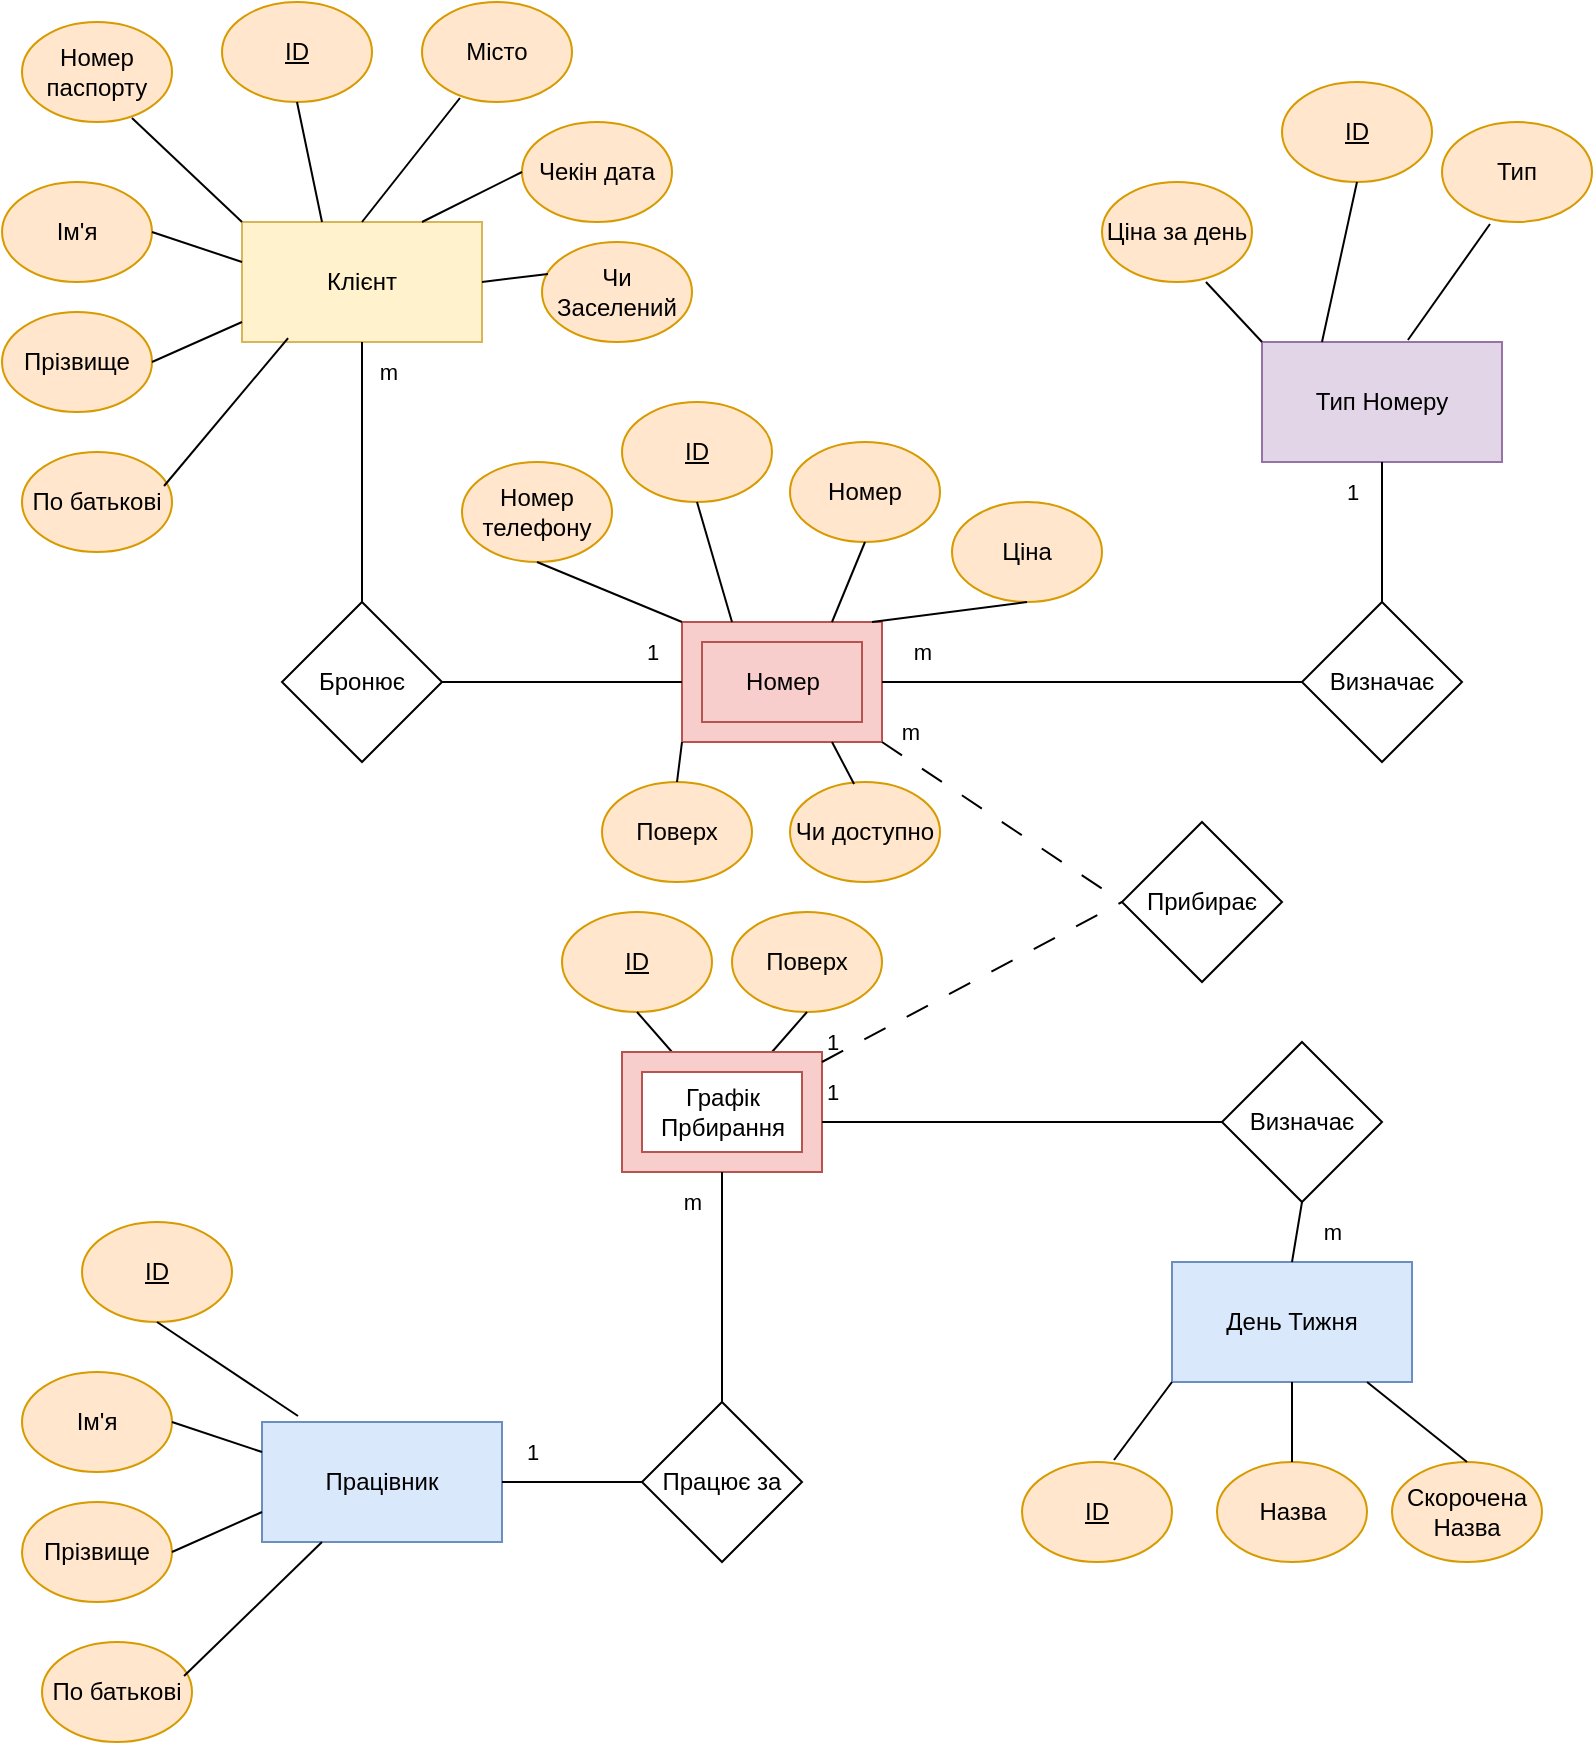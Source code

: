 <mxfile version="24.7.8">
  <diagram name="Сторінка-1" id="mGY6EUEqh4JIwE5MBoQJ">
    <mxGraphModel dx="1509" dy="880" grid="1" gridSize="10" guides="1" tooltips="1" connect="1" arrows="1" fold="1" page="1" pageScale="1" pageWidth="827" pageHeight="1169" math="0" shadow="0">
      <root>
        <mxCell id="0" />
        <mxCell id="1" parent="0" />
        <mxCell id="_Cp_3EZEiBoNaGVnBqOh-29" value="" style="group" vertex="1" connectable="0" parent="1">
          <mxGeometry x="30" y="610" width="240" height="260" as="geometry" />
        </mxCell>
        <mxCell id="_Cp_3EZEiBoNaGVnBqOh-1" value="Працівник" style="rounded=0;whiteSpace=wrap;html=1;fillColor=#dae8fc;strokeColor=#6c8ebf;" vertex="1" parent="_Cp_3EZEiBoNaGVnBqOh-29">
          <mxGeometry x="120" y="100" width="120" height="60" as="geometry" />
        </mxCell>
        <mxCell id="_Cp_3EZEiBoNaGVnBqOh-19" value="&lt;u&gt;ID&lt;/u&gt;" style="ellipse;whiteSpace=wrap;html=1;fillColor=#ffe6cc;strokeColor=#d79b00;" vertex="1" parent="_Cp_3EZEiBoNaGVnBqOh-29">
          <mxGeometry x="30" width="75" height="50" as="geometry" />
        </mxCell>
        <mxCell id="_Cp_3EZEiBoNaGVnBqOh-20" value="" style="endArrow=none;html=1;rounded=0;entryX=0.15;entryY=-0.05;entryDx=0;entryDy=0;entryPerimeter=0;exitX=0.5;exitY=1;exitDx=0;exitDy=0;" edge="1" parent="_Cp_3EZEiBoNaGVnBqOh-29" source="_Cp_3EZEiBoNaGVnBqOh-19" target="_Cp_3EZEiBoNaGVnBqOh-1">
          <mxGeometry width="50" height="50" relative="1" as="geometry">
            <mxPoint x="120" y="50" as="sourcePoint" />
            <mxPoint x="170" as="targetPoint" />
          </mxGeometry>
        </mxCell>
        <mxCell id="_Cp_3EZEiBoNaGVnBqOh-23" value="Ім&#39;я" style="ellipse;whiteSpace=wrap;html=1;fillColor=#ffe6cc;strokeColor=#d79b00;" vertex="1" parent="_Cp_3EZEiBoNaGVnBqOh-29">
          <mxGeometry y="75" width="75" height="50" as="geometry" />
        </mxCell>
        <mxCell id="_Cp_3EZEiBoNaGVnBqOh-24" value="Прізвище" style="ellipse;whiteSpace=wrap;html=1;align=center;fillColor=#ffe6cc;strokeColor=#d79b00;" vertex="1" parent="_Cp_3EZEiBoNaGVnBqOh-29">
          <mxGeometry y="140" width="75" height="50" as="geometry" />
        </mxCell>
        <mxCell id="_Cp_3EZEiBoNaGVnBqOh-25" value="По батькові" style="ellipse;whiteSpace=wrap;html=1;align=center;fillColor=#ffe6cc;strokeColor=#d79b00;" vertex="1" parent="_Cp_3EZEiBoNaGVnBqOh-29">
          <mxGeometry x="10" y="210" width="75" height="50" as="geometry" />
        </mxCell>
        <mxCell id="_Cp_3EZEiBoNaGVnBqOh-26" value="" style="endArrow=none;html=1;rounded=0;entryX=0;entryY=0.25;entryDx=0;entryDy=0;exitX=1;exitY=0.5;exitDx=0;exitDy=0;" edge="1" parent="_Cp_3EZEiBoNaGVnBqOh-29" source="_Cp_3EZEiBoNaGVnBqOh-23" target="_Cp_3EZEiBoNaGVnBqOh-1">
          <mxGeometry width="50" height="50" relative="1" as="geometry">
            <mxPoint x="78" y="60" as="sourcePoint" />
            <mxPoint x="148" y="107" as="targetPoint" />
          </mxGeometry>
        </mxCell>
        <mxCell id="_Cp_3EZEiBoNaGVnBqOh-27" value="" style="endArrow=none;html=1;rounded=0;entryX=0;entryY=0.75;entryDx=0;entryDy=0;exitX=1;exitY=0.5;exitDx=0;exitDy=0;" edge="1" parent="_Cp_3EZEiBoNaGVnBqOh-29" source="_Cp_3EZEiBoNaGVnBqOh-24" target="_Cp_3EZEiBoNaGVnBqOh-1">
          <mxGeometry width="50" height="50" relative="1" as="geometry">
            <mxPoint x="88" y="70" as="sourcePoint" />
            <mxPoint x="158" y="117" as="targetPoint" />
          </mxGeometry>
        </mxCell>
        <mxCell id="_Cp_3EZEiBoNaGVnBqOh-28" value="" style="endArrow=none;html=1;rounded=0;entryX=0.25;entryY=1;entryDx=0;entryDy=0;exitX=0.947;exitY=0.34;exitDx=0;exitDy=0;exitPerimeter=0;" edge="1" parent="_Cp_3EZEiBoNaGVnBqOh-29" source="_Cp_3EZEiBoNaGVnBqOh-25" target="_Cp_3EZEiBoNaGVnBqOh-1">
          <mxGeometry width="50" height="50" relative="1" as="geometry">
            <mxPoint x="98" y="80" as="sourcePoint" />
            <mxPoint x="168" y="127" as="targetPoint" />
          </mxGeometry>
        </mxCell>
        <mxCell id="_Cp_3EZEiBoNaGVnBqOh-38" value="" style="group" vertex="1" connectable="0" parent="1">
          <mxGeometry x="530" y="630" width="260" height="150" as="geometry" />
        </mxCell>
        <mxCell id="_Cp_3EZEiBoNaGVnBqOh-7" value="День Тижня" style="rounded=0;whiteSpace=wrap;html=1;fillColor=#dae8fc;strokeColor=#6c8ebf;" vertex="1" parent="_Cp_3EZEiBoNaGVnBqOh-38">
          <mxGeometry x="75" width="120" height="60" as="geometry" />
        </mxCell>
        <mxCell id="_Cp_3EZEiBoNaGVnBqOh-30" value="&lt;u&gt;ID&lt;/u&gt;" style="ellipse;whiteSpace=wrap;html=1;fillColor=#ffe6cc;strokeColor=#d79b00;" vertex="1" parent="_Cp_3EZEiBoNaGVnBqOh-38">
          <mxGeometry y="100" width="75" height="50" as="geometry" />
        </mxCell>
        <mxCell id="_Cp_3EZEiBoNaGVnBqOh-31" value="" style="endArrow=none;html=1;rounded=0;entryX=0;entryY=1;entryDx=0;entryDy=0;exitX=0.613;exitY=-0.02;exitDx=0;exitDy=0;exitPerimeter=0;" edge="1" parent="_Cp_3EZEiBoNaGVnBqOh-38" source="_Cp_3EZEiBoNaGVnBqOh-30" target="_Cp_3EZEiBoNaGVnBqOh-7">
          <mxGeometry width="50" height="50" relative="1" as="geometry">
            <mxPoint x="57" y="-10" as="sourcePoint" />
            <mxPoint x="75" y="37" as="targetPoint" />
          </mxGeometry>
        </mxCell>
        <mxCell id="_Cp_3EZEiBoNaGVnBqOh-32" value="Назва" style="ellipse;whiteSpace=wrap;html=1;fillColor=#ffe6cc;strokeColor=#d79b00;" vertex="1" parent="_Cp_3EZEiBoNaGVnBqOh-38">
          <mxGeometry x="97.5" y="100" width="75" height="50" as="geometry" />
        </mxCell>
        <mxCell id="_Cp_3EZEiBoNaGVnBqOh-33" value="" style="endArrow=none;html=1;rounded=0;entryX=0.5;entryY=1;entryDx=0;entryDy=0;exitX=0.5;exitY=0;exitDx=0;exitDy=0;" edge="1" parent="_Cp_3EZEiBoNaGVnBqOh-38" source="_Cp_3EZEiBoNaGVnBqOh-32" target="_Cp_3EZEiBoNaGVnBqOh-7">
          <mxGeometry width="50" height="50" relative="1" as="geometry">
            <mxPoint x="67" y="90" as="sourcePoint" />
            <mxPoint x="85" y="137" as="targetPoint" />
          </mxGeometry>
        </mxCell>
        <mxCell id="_Cp_3EZEiBoNaGVnBqOh-34" value="Скорочена Назва" style="ellipse;whiteSpace=wrap;html=1;fillColor=#ffe6cc;strokeColor=#d79b00;" vertex="1" parent="_Cp_3EZEiBoNaGVnBqOh-38">
          <mxGeometry x="185" y="100" width="75" height="50" as="geometry" />
        </mxCell>
        <mxCell id="_Cp_3EZEiBoNaGVnBqOh-35" value="" style="endArrow=none;html=1;rounded=0;exitX=0.5;exitY=0;exitDx=0;exitDy=0;" edge="1" parent="_Cp_3EZEiBoNaGVnBqOh-38" source="_Cp_3EZEiBoNaGVnBqOh-34" target="_Cp_3EZEiBoNaGVnBqOh-7">
          <mxGeometry width="50" height="50" relative="1" as="geometry">
            <mxPoint x="185" y="230" as="sourcePoint" />
            <mxPoint x="203" y="277" as="targetPoint" />
          </mxGeometry>
        </mxCell>
        <mxCell id="_Cp_3EZEiBoNaGVnBqOh-54" value="" style="group" vertex="1" connectable="0" parent="1">
          <mxGeometry x="20" width="385" height="300" as="geometry" />
        </mxCell>
        <mxCell id="_Cp_3EZEiBoNaGVnBqOh-6" value="Клієнт" style="rounded=0;whiteSpace=wrap;html=1;fillColor=#fff2cc;strokeColor=#d6b656;" vertex="1" parent="_Cp_3EZEiBoNaGVnBqOh-54">
          <mxGeometry x="120" y="110" width="120" height="60" as="geometry" />
        </mxCell>
        <mxCell id="_Cp_3EZEiBoNaGVnBqOh-36" value="&lt;u&gt;ID&lt;/u&gt;" style="ellipse;whiteSpace=wrap;html=1;fillColor=#ffe6cc;strokeColor=#d79b00;" vertex="1" parent="_Cp_3EZEiBoNaGVnBqOh-54">
          <mxGeometry x="110" width="75" height="50" as="geometry" />
        </mxCell>
        <mxCell id="_Cp_3EZEiBoNaGVnBqOh-37" value="" style="endArrow=none;html=1;rounded=0;entryX=0.25;entryY=0;entryDx=0;entryDy=0;exitX=0.5;exitY=1;exitDx=0;exitDy=0;" edge="1" parent="_Cp_3EZEiBoNaGVnBqOh-54" source="_Cp_3EZEiBoNaGVnBqOh-36">
          <mxGeometry width="50" height="50" relative="1" as="geometry">
            <mxPoint x="200" y="50" as="sourcePoint" />
            <mxPoint x="160" y="110" as="targetPoint" />
          </mxGeometry>
        </mxCell>
        <mxCell id="_Cp_3EZEiBoNaGVnBqOh-39" value="Ім&#39;я" style="ellipse;whiteSpace=wrap;html=1;fillColor=#ffe6cc;strokeColor=#d79b00;" vertex="1" parent="_Cp_3EZEiBoNaGVnBqOh-54">
          <mxGeometry y="90" width="75" height="50" as="geometry" />
        </mxCell>
        <mxCell id="_Cp_3EZEiBoNaGVnBqOh-40" value="Прізвище" style="ellipse;whiteSpace=wrap;html=1;align=center;fillColor=#ffe6cc;strokeColor=#d79b00;" vertex="1" parent="_Cp_3EZEiBoNaGVnBqOh-54">
          <mxGeometry y="155" width="75" height="50" as="geometry" />
        </mxCell>
        <mxCell id="_Cp_3EZEiBoNaGVnBqOh-41" value="По батькові" style="ellipse;whiteSpace=wrap;html=1;align=center;fillColor=#ffe6cc;strokeColor=#d79b00;" vertex="1" parent="_Cp_3EZEiBoNaGVnBqOh-54">
          <mxGeometry x="10" y="225" width="75" height="50" as="geometry" />
        </mxCell>
        <mxCell id="_Cp_3EZEiBoNaGVnBqOh-42" value="" style="endArrow=none;html=1;rounded=0;entryX=0;entryY=0.25;entryDx=0;entryDy=0;exitX=1;exitY=0.5;exitDx=0;exitDy=0;" edge="1" parent="_Cp_3EZEiBoNaGVnBqOh-54" source="_Cp_3EZEiBoNaGVnBqOh-39">
          <mxGeometry width="50" height="50" relative="1" as="geometry">
            <mxPoint x="78" y="75" as="sourcePoint" />
            <mxPoint x="120" y="130" as="targetPoint" />
          </mxGeometry>
        </mxCell>
        <mxCell id="_Cp_3EZEiBoNaGVnBqOh-43" value="" style="endArrow=none;html=1;rounded=0;entryX=0;entryY=0.75;entryDx=0;entryDy=0;exitX=1;exitY=0.5;exitDx=0;exitDy=0;" edge="1" parent="_Cp_3EZEiBoNaGVnBqOh-54" source="_Cp_3EZEiBoNaGVnBqOh-40">
          <mxGeometry width="50" height="50" relative="1" as="geometry">
            <mxPoint x="88" y="85" as="sourcePoint" />
            <mxPoint x="120" y="160" as="targetPoint" />
          </mxGeometry>
        </mxCell>
        <mxCell id="_Cp_3EZEiBoNaGVnBqOh-44" value="" style="endArrow=none;html=1;rounded=0;entryX=0.192;entryY=0.967;entryDx=0;entryDy=0;exitX=0.947;exitY=0.34;exitDx=0;exitDy=0;exitPerimeter=0;entryPerimeter=0;" edge="1" parent="_Cp_3EZEiBoNaGVnBqOh-54" source="_Cp_3EZEiBoNaGVnBqOh-41" target="_Cp_3EZEiBoNaGVnBqOh-6">
          <mxGeometry width="50" height="50" relative="1" as="geometry">
            <mxPoint x="98" y="95" as="sourcePoint" />
            <mxPoint x="150" y="175" as="targetPoint" />
          </mxGeometry>
        </mxCell>
        <mxCell id="_Cp_3EZEiBoNaGVnBqOh-45" value="Номер паспорту" style="ellipse;whiteSpace=wrap;html=1;align=center;fillColor=#ffe6cc;strokeColor=#d79b00;" vertex="1" parent="_Cp_3EZEiBoNaGVnBqOh-54">
          <mxGeometry x="10" y="10" width="75" height="50" as="geometry" />
        </mxCell>
        <mxCell id="_Cp_3EZEiBoNaGVnBqOh-46" value="Місто" style="ellipse;whiteSpace=wrap;html=1;fillColor=#ffe6cc;strokeColor=#d79b00;" vertex="1" parent="_Cp_3EZEiBoNaGVnBqOh-54">
          <mxGeometry x="210" width="75" height="50" as="geometry" />
        </mxCell>
        <mxCell id="_Cp_3EZEiBoNaGVnBqOh-47" value="Чекін дата" style="ellipse;whiteSpace=wrap;html=1;fillColor=#ffe6cc;strokeColor=#d79b00;" vertex="1" parent="_Cp_3EZEiBoNaGVnBqOh-54">
          <mxGeometry x="260" y="60" width="75" height="50" as="geometry" />
        </mxCell>
        <mxCell id="_Cp_3EZEiBoNaGVnBqOh-48" value="Чи Заселений" style="ellipse;whiteSpace=wrap;html=1;align=center;fillColor=#ffe6cc;strokeColor=#d79b00;" vertex="1" parent="_Cp_3EZEiBoNaGVnBqOh-54">
          <mxGeometry x="270" y="120" width="75" height="50" as="geometry" />
        </mxCell>
        <mxCell id="_Cp_3EZEiBoNaGVnBqOh-50" value="" style="endArrow=none;html=1;rounded=0;entryX=0;entryY=0;entryDx=0;entryDy=0;exitX=0.733;exitY=0.96;exitDx=0;exitDy=0;exitPerimeter=0;" edge="1" parent="_Cp_3EZEiBoNaGVnBqOh-54" source="_Cp_3EZEiBoNaGVnBqOh-45" target="_Cp_3EZEiBoNaGVnBqOh-6">
          <mxGeometry width="50" height="50" relative="1" as="geometry">
            <mxPoint x="158" y="60" as="sourcePoint" />
            <mxPoint x="170" y="120" as="targetPoint" />
          </mxGeometry>
        </mxCell>
        <mxCell id="_Cp_3EZEiBoNaGVnBqOh-51" value="" style="endArrow=none;html=1;rounded=0;entryX=0.5;entryY=0;entryDx=0;entryDy=0;exitX=0.253;exitY=0.96;exitDx=0;exitDy=0;exitPerimeter=0;" edge="1" parent="_Cp_3EZEiBoNaGVnBqOh-54" source="_Cp_3EZEiBoNaGVnBqOh-46" target="_Cp_3EZEiBoNaGVnBqOh-6">
          <mxGeometry width="50" height="50" relative="1" as="geometry">
            <mxPoint x="168" y="70" as="sourcePoint" />
            <mxPoint x="180" y="130" as="targetPoint" />
          </mxGeometry>
        </mxCell>
        <mxCell id="_Cp_3EZEiBoNaGVnBqOh-52" value="" style="endArrow=none;html=1;rounded=0;entryX=0.75;entryY=0;entryDx=0;entryDy=0;exitX=0;exitY=0.5;exitDx=0;exitDy=0;" edge="1" parent="_Cp_3EZEiBoNaGVnBqOh-54" source="_Cp_3EZEiBoNaGVnBqOh-47" target="_Cp_3EZEiBoNaGVnBqOh-6">
          <mxGeometry width="50" height="50" relative="1" as="geometry">
            <mxPoint x="178" y="80" as="sourcePoint" />
            <mxPoint x="190" y="140" as="targetPoint" />
          </mxGeometry>
        </mxCell>
        <mxCell id="_Cp_3EZEiBoNaGVnBqOh-53" value="" style="endArrow=none;html=1;rounded=0;entryX=1;entryY=0.5;entryDx=0;entryDy=0;exitX=0.04;exitY=0.32;exitDx=0;exitDy=0;exitPerimeter=0;" edge="1" parent="_Cp_3EZEiBoNaGVnBqOh-54" source="_Cp_3EZEiBoNaGVnBqOh-48" target="_Cp_3EZEiBoNaGVnBqOh-6">
          <mxGeometry width="50" height="50" relative="1" as="geometry">
            <mxPoint x="188" y="90" as="sourcePoint" />
            <mxPoint x="200" y="150" as="targetPoint" />
          </mxGeometry>
        </mxCell>
        <mxCell id="_Cp_3EZEiBoNaGVnBqOh-75" value="" style="group" vertex="1" connectable="0" parent="_Cp_3EZEiBoNaGVnBqOh-54">
          <mxGeometry x="230" y="200" width="155" height="80" as="geometry" />
        </mxCell>
        <mxCell id="_Cp_3EZEiBoNaGVnBqOh-63" value="&lt;u&gt;ID&lt;/u&gt;" style="ellipse;whiteSpace=wrap;html=1;align=center;fillColor=#ffe6cc;strokeColor=#d79b00;" vertex="1" parent="_Cp_3EZEiBoNaGVnBqOh-75">
          <mxGeometry x="80" width="75" height="50" as="geometry" />
        </mxCell>
        <mxCell id="_Cp_3EZEiBoNaGVnBqOh-66" value="Номер телефону" style="ellipse;whiteSpace=wrap;html=1;align=center;fillColor=#ffe6cc;strokeColor=#d79b00;" vertex="1" parent="_Cp_3EZEiBoNaGVnBqOh-75">
          <mxGeometry y="30" width="75" height="50" as="geometry" />
        </mxCell>
        <mxCell id="_Cp_3EZEiBoNaGVnBqOh-84" value="" style="endArrow=none;html=1;rounded=0;entryX=0.5;entryY=1;entryDx=0;entryDy=0;exitX=0.5;exitY=0;exitDx=0;exitDy=0;" edge="1" parent="_Cp_3EZEiBoNaGVnBqOh-54" source="_Cp_3EZEiBoNaGVnBqOh-82">
          <mxGeometry width="50" height="50" relative="1" as="geometry">
            <mxPoint x="180" y="280" as="sourcePoint" />
            <mxPoint x="180" y="170" as="targetPoint" />
          </mxGeometry>
        </mxCell>
        <mxCell id="_Cp_3EZEiBoNaGVnBqOh-88" value="m" style="text;html=1;align=center;verticalAlign=middle;resizable=0;points=[];autosize=1;strokeColor=none;fillColor=none;fontFamily=Helvetica;fontSize=11;fontColor=default;labelBackgroundColor=default;" vertex="1" parent="_Cp_3EZEiBoNaGVnBqOh-54">
          <mxGeometry x="177.5" y="170" width="30" height="30" as="geometry" />
        </mxCell>
        <mxCell id="_Cp_3EZEiBoNaGVnBqOh-62" value="" style="group" vertex="1" connectable="0" parent="1">
          <mxGeometry x="570" y="40" width="245" height="190" as="geometry" />
        </mxCell>
        <mxCell id="_Cp_3EZEiBoNaGVnBqOh-2" value="Тип Номеру" style="rounded=0;whiteSpace=wrap;html=1;fillColor=#e1d5e7;strokeColor=#9673a6;" vertex="1" parent="_Cp_3EZEiBoNaGVnBqOh-62">
          <mxGeometry x="80" y="130" width="120" height="60" as="geometry" />
        </mxCell>
        <mxCell id="_Cp_3EZEiBoNaGVnBqOh-55" value="&lt;u&gt;ID&lt;/u&gt;" style="ellipse;whiteSpace=wrap;html=1;align=center;fillColor=#ffe6cc;strokeColor=#d79b00;" vertex="1" parent="_Cp_3EZEiBoNaGVnBqOh-62">
          <mxGeometry x="90" width="75" height="50" as="geometry" />
        </mxCell>
        <mxCell id="_Cp_3EZEiBoNaGVnBqOh-56" value="Тип" style="ellipse;whiteSpace=wrap;html=1;align=center;fillColor=#ffe6cc;strokeColor=#d79b00;" vertex="1" parent="_Cp_3EZEiBoNaGVnBqOh-62">
          <mxGeometry x="170" y="20" width="75" height="50" as="geometry" />
        </mxCell>
        <mxCell id="_Cp_3EZEiBoNaGVnBqOh-57" value="Ціна за день" style="ellipse;whiteSpace=wrap;html=1;align=center;fillColor=#ffe6cc;strokeColor=#d79b00;" vertex="1" parent="_Cp_3EZEiBoNaGVnBqOh-62">
          <mxGeometry y="50" width="75" height="50" as="geometry" />
        </mxCell>
        <mxCell id="_Cp_3EZEiBoNaGVnBqOh-59" value="" style="endArrow=none;html=1;rounded=0;entryX=0;entryY=0;entryDx=0;entryDy=0;exitX=0.693;exitY=1;exitDx=0;exitDy=0;exitPerimeter=0;" edge="1" parent="_Cp_3EZEiBoNaGVnBqOh-62" source="_Cp_3EZEiBoNaGVnBqOh-57" target="_Cp_3EZEiBoNaGVnBqOh-2">
          <mxGeometry width="50" height="50" relative="1" as="geometry">
            <mxPoint x="12" y="110" as="sourcePoint" />
            <mxPoint x="24" y="170" as="targetPoint" />
          </mxGeometry>
        </mxCell>
        <mxCell id="_Cp_3EZEiBoNaGVnBqOh-60" value="" style="endArrow=none;html=1;rounded=0;entryX=0.25;entryY=0;entryDx=0;entryDy=0;exitX=0.5;exitY=1;exitDx=0;exitDy=0;" edge="1" parent="_Cp_3EZEiBoNaGVnBqOh-62" source="_Cp_3EZEiBoNaGVnBqOh-55" target="_Cp_3EZEiBoNaGVnBqOh-2">
          <mxGeometry width="50" height="50" relative="1" as="geometry">
            <mxPoint x="62" y="110" as="sourcePoint" />
            <mxPoint x="90" y="140" as="targetPoint" />
          </mxGeometry>
        </mxCell>
        <mxCell id="_Cp_3EZEiBoNaGVnBqOh-61" value="" style="endArrow=none;html=1;rounded=0;entryX=0.608;entryY=-0.017;entryDx=0;entryDy=0;exitX=0.32;exitY=1.02;exitDx=0;exitDy=0;exitPerimeter=0;entryPerimeter=0;" edge="1" parent="_Cp_3EZEiBoNaGVnBqOh-62" source="_Cp_3EZEiBoNaGVnBqOh-56" target="_Cp_3EZEiBoNaGVnBqOh-2">
          <mxGeometry width="50" height="50" relative="1" as="geometry">
            <mxPoint x="72" y="120" as="sourcePoint" />
            <mxPoint x="100" y="150" as="targetPoint" />
          </mxGeometry>
        </mxCell>
        <mxCell id="_Cp_3EZEiBoNaGVnBqOh-5" value="" style="group;fillColor=#f8cecc;strokeColor=#b85450;" vertex="1" connectable="0" parent="1">
          <mxGeometry x="360" y="310" width="100" height="60" as="geometry" />
        </mxCell>
        <mxCell id="_Cp_3EZEiBoNaGVnBqOh-3" value="" style="verticalLabelPosition=bottom;verticalAlign=top;html=1;shape=mxgraph.basic.frame;dx=10;whiteSpace=wrap;movable=1;resizable=1;rotatable=1;deletable=1;editable=1;locked=0;connectable=1;fillColor=#f8cecc;strokeColor=#b85450;" vertex="1" parent="_Cp_3EZEiBoNaGVnBqOh-5">
          <mxGeometry width="100" height="60" as="geometry" />
        </mxCell>
        <mxCell id="_Cp_3EZEiBoNaGVnBqOh-4" value="Номер" style="text;html=1;align=center;verticalAlign=middle;resizable=1;points=[];autosize=1;movable=1;rotatable=1;deletable=1;editable=1;locked=0;connectable=1;" vertex="1" parent="_Cp_3EZEiBoNaGVnBqOh-5">
          <mxGeometry x="20" y="15" width="60" height="30" as="geometry" />
        </mxCell>
        <mxCell id="_Cp_3EZEiBoNaGVnBqOh-64" value="Номер" style="ellipse;whiteSpace=wrap;html=1;align=center;fillColor=#ffe6cc;strokeColor=#d79b00;" vertex="1" parent="1">
          <mxGeometry x="414" y="220" width="75" height="50" as="geometry" />
        </mxCell>
        <mxCell id="_Cp_3EZEiBoNaGVnBqOh-65" value="Ціна" style="ellipse;whiteSpace=wrap;html=1;align=center;fillColor=#ffe6cc;strokeColor=#d79b00;" vertex="1" parent="1">
          <mxGeometry x="495" y="250" width="75" height="50" as="geometry" />
        </mxCell>
        <mxCell id="_Cp_3EZEiBoNaGVnBqOh-67" value="Поверх" style="ellipse;whiteSpace=wrap;html=1;align=center;fillColor=#ffe6cc;strokeColor=#d79b00;" vertex="1" parent="1">
          <mxGeometry x="320" y="390" width="75" height="50" as="geometry" />
        </mxCell>
        <mxCell id="_Cp_3EZEiBoNaGVnBqOh-68" value="Чи доступно" style="ellipse;whiteSpace=wrap;html=1;align=center;fillColor=#ffe6cc;strokeColor=#d79b00;" vertex="1" parent="1">
          <mxGeometry x="414" y="390" width="75" height="50" as="geometry" />
        </mxCell>
        <mxCell id="_Cp_3EZEiBoNaGVnBqOh-69" value="" style="endArrow=none;html=1;rounded=0;entryX=0.5;entryY=1;entryDx=0;entryDy=0;exitX=0;exitY=0;exitDx=0;exitDy=0;exitPerimeter=0;" edge="1" parent="1" source="_Cp_3EZEiBoNaGVnBqOh-3" target="_Cp_3EZEiBoNaGVnBqOh-66">
          <mxGeometry width="50" height="50" relative="1" as="geometry">
            <mxPoint x="303" y="146" as="sourcePoint" />
            <mxPoint x="270" y="150" as="targetPoint" />
          </mxGeometry>
        </mxCell>
        <mxCell id="_Cp_3EZEiBoNaGVnBqOh-70" value="" style="endArrow=none;html=1;rounded=0;entryX=0.5;entryY=1;entryDx=0;entryDy=0;exitX=0;exitY=0;exitDx=25;exitDy=0;exitPerimeter=0;" edge="1" parent="1" source="_Cp_3EZEiBoNaGVnBqOh-3" target="_Cp_3EZEiBoNaGVnBqOh-63">
          <mxGeometry width="50" height="50" relative="1" as="geometry">
            <mxPoint x="375" y="320" as="sourcePoint" />
            <mxPoint x="298" y="310" as="targetPoint" />
          </mxGeometry>
        </mxCell>
        <mxCell id="_Cp_3EZEiBoNaGVnBqOh-71" value="" style="endArrow=none;html=1;rounded=0;entryX=0.5;entryY=1;entryDx=0;entryDy=0;exitX=0;exitY=0;exitDx=75;exitDy=0;exitPerimeter=0;" edge="1" parent="1" source="_Cp_3EZEiBoNaGVnBqOh-3" target="_Cp_3EZEiBoNaGVnBqOh-64">
          <mxGeometry width="50" height="50" relative="1" as="geometry">
            <mxPoint x="385" y="330" as="sourcePoint" />
            <mxPoint x="308" y="320" as="targetPoint" />
          </mxGeometry>
        </mxCell>
        <mxCell id="_Cp_3EZEiBoNaGVnBqOh-72" value="" style="endArrow=none;html=1;rounded=0;entryX=0.5;entryY=1;entryDx=0;entryDy=0;exitX=0.95;exitY=0;exitDx=0;exitDy=0;exitPerimeter=0;" edge="1" parent="1" source="_Cp_3EZEiBoNaGVnBqOh-3" target="_Cp_3EZEiBoNaGVnBqOh-65">
          <mxGeometry width="50" height="50" relative="1" as="geometry">
            <mxPoint x="395" y="340" as="sourcePoint" />
            <mxPoint x="318" y="330" as="targetPoint" />
          </mxGeometry>
        </mxCell>
        <mxCell id="_Cp_3EZEiBoNaGVnBqOh-73" value="" style="endArrow=none;html=1;rounded=0;entryX=0.5;entryY=0;entryDx=0;entryDy=0;exitX=0;exitY=1;exitDx=0;exitDy=0;exitPerimeter=0;" edge="1" parent="1" source="_Cp_3EZEiBoNaGVnBqOh-3" target="_Cp_3EZEiBoNaGVnBqOh-67">
          <mxGeometry width="50" height="50" relative="1" as="geometry">
            <mxPoint x="405" y="350" as="sourcePoint" />
            <mxPoint x="328" y="340" as="targetPoint" />
          </mxGeometry>
        </mxCell>
        <mxCell id="_Cp_3EZEiBoNaGVnBqOh-74" value="" style="endArrow=none;html=1;rounded=0;entryX=0.427;entryY=0.02;entryDx=0;entryDy=0;exitX=0;exitY=0;exitDx=75;exitDy=60;exitPerimeter=0;entryPerimeter=0;" edge="1" parent="1" source="_Cp_3EZEiBoNaGVnBqOh-3" target="_Cp_3EZEiBoNaGVnBqOh-68">
          <mxGeometry width="50" height="50" relative="1" as="geometry">
            <mxPoint x="415" y="360" as="sourcePoint" />
            <mxPoint x="338" y="350" as="targetPoint" />
          </mxGeometry>
        </mxCell>
        <mxCell id="_Cp_3EZEiBoNaGVnBqOh-82" value="Бронює" style="rhombus;whiteSpace=wrap;html=1;rounded=0;" vertex="1" parent="1">
          <mxGeometry x="160" y="300" width="80" height="80" as="geometry" />
        </mxCell>
        <mxCell id="_Cp_3EZEiBoNaGVnBqOh-85" value="" style="endArrow=none;html=1;rounded=0;entryX=0;entryY=0.5;entryDx=0;entryDy=0;exitX=1;exitY=0.5;exitDx=0;exitDy=0;entryPerimeter=0;" edge="1" parent="1" source="_Cp_3EZEiBoNaGVnBqOh-82" target="_Cp_3EZEiBoNaGVnBqOh-3">
          <mxGeometry width="50" height="50" relative="1" as="geometry">
            <mxPoint x="210" y="310" as="sourcePoint" />
            <mxPoint x="210" y="180" as="targetPoint" />
          </mxGeometry>
        </mxCell>
        <mxCell id="_Cp_3EZEiBoNaGVnBqOh-87" value="1" style="text;html=1;align=center;verticalAlign=middle;resizable=0;points=[];autosize=1;strokeColor=none;fillColor=none;fontFamily=Helvetica;fontSize=11;fontColor=default;labelBackgroundColor=default;" vertex="1" parent="1">
          <mxGeometry x="330" y="310" width="30" height="30" as="geometry" />
        </mxCell>
        <mxCell id="_Cp_3EZEiBoNaGVnBqOh-89" value="" style="endArrow=none;html=1;rounded=0;entryX=0.5;entryY=1;entryDx=0;entryDy=0;exitX=0.5;exitY=0;exitDx=0;exitDy=0;" edge="1" parent="1" source="_Cp_3EZEiBoNaGVnBqOh-90">
          <mxGeometry width="50" height="50" relative="1" as="geometry">
            <mxPoint x="710" y="340" as="sourcePoint" />
            <mxPoint x="710" y="230" as="targetPoint" />
          </mxGeometry>
        </mxCell>
        <mxCell id="_Cp_3EZEiBoNaGVnBqOh-90" value="Визначає" style="rhombus;whiteSpace=wrap;html=1;rounded=0;" vertex="1" parent="1">
          <mxGeometry x="670" y="300" width="80" height="80" as="geometry" />
        </mxCell>
        <mxCell id="_Cp_3EZEiBoNaGVnBqOh-91" value="" style="endArrow=none;html=1;rounded=0;entryX=0;entryY=0.5;entryDx=0;entryDy=0;exitX=1;exitY=0.5;exitDx=0;exitDy=0;exitPerimeter=0;" edge="1" parent="1" source="_Cp_3EZEiBoNaGVnBqOh-3" target="_Cp_3EZEiBoNaGVnBqOh-90">
          <mxGeometry width="50" height="50" relative="1" as="geometry">
            <mxPoint x="550" y="349.38" as="sourcePoint" />
            <mxPoint x="670" y="349.38" as="targetPoint" />
          </mxGeometry>
        </mxCell>
        <mxCell id="_Cp_3EZEiBoNaGVnBqOh-92" value="1" style="text;html=1;align=center;verticalAlign=middle;resizable=0;points=[];autosize=1;strokeColor=none;fillColor=none;fontFamily=Helvetica;fontSize=11;fontColor=default;labelBackgroundColor=default;" vertex="1" parent="1">
          <mxGeometry x="680" y="230" width="30" height="30" as="geometry" />
        </mxCell>
        <mxCell id="_Cp_3EZEiBoNaGVnBqOh-93" value="m" style="text;html=1;align=center;verticalAlign=middle;resizable=0;points=[];autosize=1;strokeColor=none;fillColor=none;fontFamily=Helvetica;fontSize=11;fontColor=default;labelBackgroundColor=default;" vertex="1" parent="1">
          <mxGeometry x="465" y="310" width="30" height="30" as="geometry" />
        </mxCell>
        <mxCell id="_Cp_3EZEiBoNaGVnBqOh-94" value="" style="group" vertex="1" connectable="0" parent="1">
          <mxGeometry x="300" y="455" width="160" height="130" as="geometry" />
        </mxCell>
        <mxCell id="_Cp_3EZEiBoNaGVnBqOh-76" value="&lt;u&gt;ID&lt;/u&gt;" style="ellipse;whiteSpace=wrap;html=1;align=center;container=0;fillColor=#ffe6cc;strokeColor=#d79b00;" vertex="1" parent="_Cp_3EZEiBoNaGVnBqOh-94">
          <mxGeometry width="75" height="50" as="geometry" />
        </mxCell>
        <mxCell id="_Cp_3EZEiBoNaGVnBqOh-77" value="Поверх" style="ellipse;whiteSpace=wrap;html=1;align=center;container=0;fillColor=#ffe6cc;strokeColor=#d79b00;" vertex="1" parent="_Cp_3EZEiBoNaGVnBqOh-94">
          <mxGeometry x="85" width="75" height="50" as="geometry" />
        </mxCell>
        <mxCell id="_Cp_3EZEiBoNaGVnBqOh-78" value="" style="endArrow=none;html=1;rounded=0;entryX=0.5;entryY=1;entryDx=0;entryDy=0;exitX=0;exitY=0;exitDx=25;exitDy=0;exitPerimeter=0;" edge="1" parent="_Cp_3EZEiBoNaGVnBqOh-94" source="_Cp_3EZEiBoNaGVnBqOh-17" target="_Cp_3EZEiBoNaGVnBqOh-76">
          <mxGeometry width="50" height="50" relative="1" as="geometry">
            <mxPoint x="107" y="60" as="sourcePoint" />
            <mxPoint x="30" y="50" as="targetPoint" />
          </mxGeometry>
        </mxCell>
        <mxCell id="_Cp_3EZEiBoNaGVnBqOh-79" value="" style="endArrow=none;html=1;rounded=0;entryX=0.5;entryY=1;entryDx=0;entryDy=0;exitX=0;exitY=0;exitDx=75;exitDy=0;exitPerimeter=0;" edge="1" parent="_Cp_3EZEiBoNaGVnBqOh-94" source="_Cp_3EZEiBoNaGVnBqOh-17" target="_Cp_3EZEiBoNaGVnBqOh-77">
          <mxGeometry width="50" height="50" relative="1" as="geometry">
            <mxPoint x="335" y="-60" as="sourcePoint" />
            <mxPoint x="258" y="-70" as="targetPoint" />
          </mxGeometry>
        </mxCell>
        <mxCell id="_Cp_3EZEiBoNaGVnBqOh-17" value="" style="verticalLabelPosition=bottom;verticalAlign=top;html=1;shape=mxgraph.basic.frame;dx=10;whiteSpace=wrap;movable=1;resizable=1;rotatable=1;deletable=1;editable=1;locked=0;connectable=1;container=0;fillColor=#f8cecc;strokeColor=#b85450;" vertex="1" parent="_Cp_3EZEiBoNaGVnBqOh-94">
          <mxGeometry x="30" y="70" width="100" height="60" as="geometry" />
        </mxCell>
        <mxCell id="_Cp_3EZEiBoNaGVnBqOh-18" value="&lt;span style=&quot;text-wrap: wrap;&quot;&gt;Графік Прбирання&lt;/span&gt;" style="text;html=1;align=center;verticalAlign=middle;resizable=1;points=[];autosize=1;movable=1;rotatable=1;deletable=1;editable=1;locked=0;connectable=1;container=0;" vertex="1" parent="_Cp_3EZEiBoNaGVnBqOh-94">
          <mxGeometry x="15" y="85" width="130" height="30" as="geometry" />
        </mxCell>
        <mxCell id="_Cp_3EZEiBoNaGVnBqOh-104" value="1" style="text;html=1;align=center;verticalAlign=middle;resizable=0;points=[];autosize=1;strokeColor=none;fillColor=none;fontFamily=Helvetica;fontSize=11;fontColor=default;labelBackgroundColor=default;" vertex="1" parent="_Cp_3EZEiBoNaGVnBqOh-94">
          <mxGeometry x="120" y="75" width="30" height="30" as="geometry" />
        </mxCell>
        <mxCell id="_Cp_3EZEiBoNaGVnBqOh-108" value="1" style="text;html=1;align=center;verticalAlign=middle;resizable=0;points=[];autosize=1;strokeColor=none;fillColor=none;fontFamily=Helvetica;fontSize=11;fontColor=default;labelBackgroundColor=default;" vertex="1" parent="_Cp_3EZEiBoNaGVnBqOh-94">
          <mxGeometry x="120" y="50" width="30" height="30" as="geometry" />
        </mxCell>
        <mxCell id="_Cp_3EZEiBoNaGVnBqOh-95" value="Працює за" style="rhombus;whiteSpace=wrap;html=1;rounded=0;" vertex="1" parent="1">
          <mxGeometry x="340" y="700" width="80" height="80" as="geometry" />
        </mxCell>
        <mxCell id="_Cp_3EZEiBoNaGVnBqOh-96" value="Визначає" style="rhombus;whiteSpace=wrap;html=1;rounded=0;" vertex="1" parent="1">
          <mxGeometry x="630" y="520" width="80" height="80" as="geometry" />
        </mxCell>
        <mxCell id="_Cp_3EZEiBoNaGVnBqOh-97" value="" style="endArrow=none;html=1;rounded=0;entryX=0;entryY=0.5;entryDx=0;entryDy=0;exitX=1;exitY=0.5;exitDx=0;exitDy=0;" edge="1" parent="1" source="_Cp_3EZEiBoNaGVnBqOh-1" target="_Cp_3EZEiBoNaGVnBqOh-95">
          <mxGeometry width="50" height="50" relative="1" as="geometry">
            <mxPoint x="275" y="680" as="sourcePoint" />
            <mxPoint x="395" y="680" as="targetPoint" />
          </mxGeometry>
        </mxCell>
        <mxCell id="_Cp_3EZEiBoNaGVnBqOh-98" value="" style="endArrow=none;html=1;rounded=0;entryX=0.5;entryY=1;entryDx=0;entryDy=0;exitX=0.5;exitY=0;exitDx=0;exitDy=0;entryPerimeter=0;" edge="1" parent="1" source="_Cp_3EZEiBoNaGVnBqOh-95" target="_Cp_3EZEiBoNaGVnBqOh-17">
          <mxGeometry width="50" height="50" relative="1" as="geometry">
            <mxPoint x="280" y="750" as="sourcePoint" />
            <mxPoint x="350" y="750" as="targetPoint" />
          </mxGeometry>
        </mxCell>
        <mxCell id="_Cp_3EZEiBoNaGVnBqOh-99" value="" style="endArrow=none;html=1;rounded=0;entryX=0;entryY=0.5;entryDx=0;entryDy=0;exitX=0.885;exitY=0.667;exitDx=0;exitDy=0;exitPerimeter=0;" edge="1" parent="1" source="_Cp_3EZEiBoNaGVnBqOh-18" target="_Cp_3EZEiBoNaGVnBqOh-96">
          <mxGeometry width="50" height="50" relative="1" as="geometry">
            <mxPoint x="390" y="710" as="sourcePoint" />
            <mxPoint x="390" y="595" as="targetPoint" />
          </mxGeometry>
        </mxCell>
        <mxCell id="_Cp_3EZEiBoNaGVnBqOh-100" value="" style="endArrow=none;html=1;rounded=0;entryX=0.5;entryY=1;entryDx=0;entryDy=0;exitX=0.5;exitY=0;exitDx=0;exitDy=0;" edge="1" parent="1" source="_Cp_3EZEiBoNaGVnBqOh-7" target="_Cp_3EZEiBoNaGVnBqOh-96">
          <mxGeometry width="50" height="50" relative="1" as="geometry">
            <mxPoint x="400" y="720" as="sourcePoint" />
            <mxPoint x="400" y="605" as="targetPoint" />
          </mxGeometry>
        </mxCell>
        <mxCell id="_Cp_3EZEiBoNaGVnBqOh-101" value="1" style="text;html=1;align=center;verticalAlign=middle;resizable=0;points=[];autosize=1;strokeColor=none;fillColor=none;fontFamily=Helvetica;fontSize=11;fontColor=default;labelBackgroundColor=default;" vertex="1" parent="1">
          <mxGeometry x="270" y="710" width="30" height="30" as="geometry" />
        </mxCell>
        <mxCell id="_Cp_3EZEiBoNaGVnBqOh-102" value="m" style="text;html=1;align=center;verticalAlign=middle;resizable=0;points=[];autosize=1;strokeColor=none;fillColor=none;fontFamily=Helvetica;fontSize=11;fontColor=default;labelBackgroundColor=default;" vertex="1" parent="1">
          <mxGeometry x="350" y="585" width="30" height="30" as="geometry" />
        </mxCell>
        <mxCell id="_Cp_3EZEiBoNaGVnBqOh-103" value="m" style="text;html=1;align=center;verticalAlign=middle;resizable=0;points=[];autosize=1;strokeColor=none;fillColor=none;fontFamily=Helvetica;fontSize=11;fontColor=default;labelBackgroundColor=default;" vertex="1" parent="1">
          <mxGeometry x="670" y="600" width="30" height="30" as="geometry" />
        </mxCell>
        <mxCell id="_Cp_3EZEiBoNaGVnBqOh-105" value="" style="endArrow=none;html=1;rounded=0;exitX=0.885;exitY=0.667;exitDx=0;exitDy=0;exitPerimeter=0;dashed=1;dashPattern=12 12;entryX=0;entryY=0.5;entryDx=0;entryDy=0;" edge="1" parent="1" target="_Cp_3EZEiBoNaGVnBqOh-106">
          <mxGeometry width="50" height="50" relative="1" as="geometry">
            <mxPoint x="430" y="530" as="sourcePoint" />
            <mxPoint x="580" y="460" as="targetPoint" />
          </mxGeometry>
        </mxCell>
        <mxCell id="_Cp_3EZEiBoNaGVnBqOh-106" value="Прибирає" style="rhombus;whiteSpace=wrap;html=1;rounded=0;" vertex="1" parent="1">
          <mxGeometry x="580" y="410" width="80" height="80" as="geometry" />
        </mxCell>
        <mxCell id="_Cp_3EZEiBoNaGVnBqOh-107" value="" style="endArrow=none;html=1;rounded=0;exitX=1;exitY=1;exitDx=0;exitDy=0;exitPerimeter=0;dashed=1;dashPattern=12 12;entryX=0;entryY=0.5;entryDx=0;entryDy=0;" edge="1" parent="1" source="_Cp_3EZEiBoNaGVnBqOh-3" target="_Cp_3EZEiBoNaGVnBqOh-106">
          <mxGeometry width="50" height="50" relative="1" as="geometry">
            <mxPoint x="440" y="540" as="sourcePoint" />
            <mxPoint x="590" y="460" as="targetPoint" />
          </mxGeometry>
        </mxCell>
        <mxCell id="_Cp_3EZEiBoNaGVnBqOh-109" value="m" style="text;html=1;align=center;verticalAlign=middle;resizable=0;points=[];autosize=1;strokeColor=none;fillColor=none;fontFamily=Helvetica;fontSize=11;fontColor=default;labelBackgroundColor=default;" vertex="1" parent="1">
          <mxGeometry x="459" y="350" width="30" height="30" as="geometry" />
        </mxCell>
      </root>
    </mxGraphModel>
  </diagram>
</mxfile>

